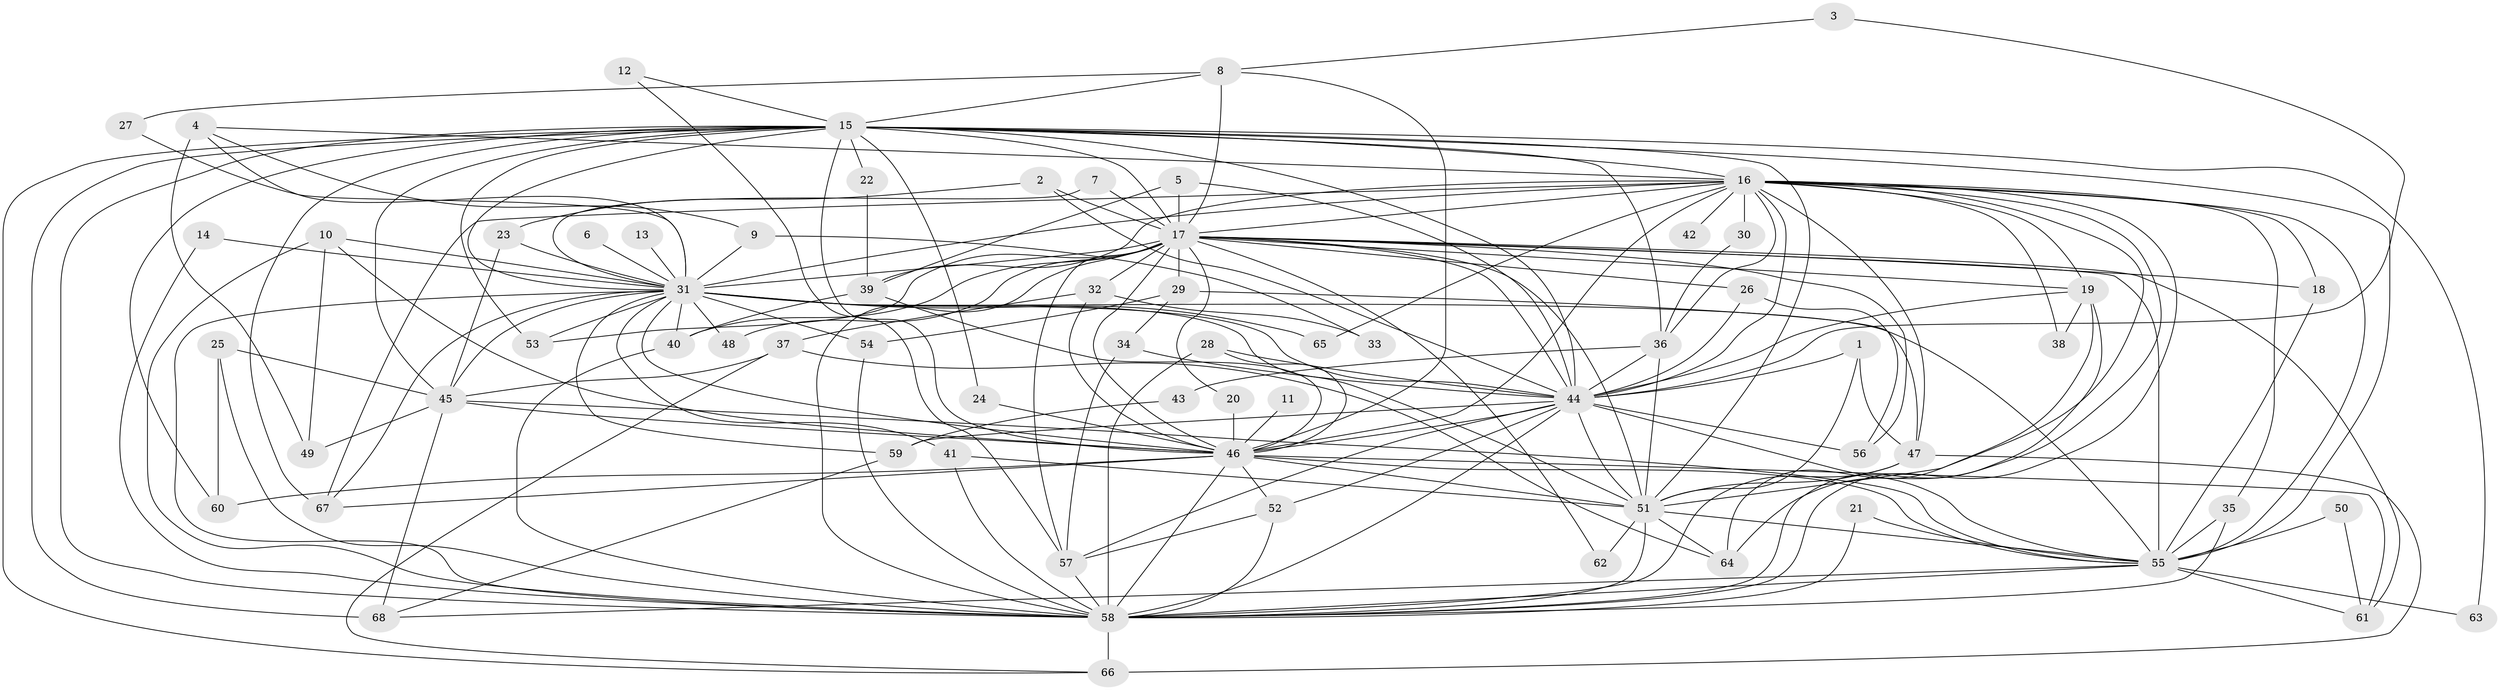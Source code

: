 // original degree distribution, {28: 0.014705882352941176, 30: 0.014705882352941176, 24: 0.014705882352941176, 20: 0.007352941176470588, 35: 0.007352941176470588, 17: 0.007352941176470588, 18: 0.007352941176470588, 4: 0.11029411764705882, 3: 0.19852941176470587, 6: 0.022058823529411766, 5: 0.014705882352941176, 8: 0.007352941176470588, 2: 0.5661764705882353, 9: 0.007352941176470588}
// Generated by graph-tools (version 1.1) at 2025/01/03/09/25 03:01:20]
// undirected, 68 vertices, 186 edges
graph export_dot {
graph [start="1"]
  node [color=gray90,style=filled];
  1;
  2;
  3;
  4;
  5;
  6;
  7;
  8;
  9;
  10;
  11;
  12;
  13;
  14;
  15;
  16;
  17;
  18;
  19;
  20;
  21;
  22;
  23;
  24;
  25;
  26;
  27;
  28;
  29;
  30;
  31;
  32;
  33;
  34;
  35;
  36;
  37;
  38;
  39;
  40;
  41;
  42;
  43;
  44;
  45;
  46;
  47;
  48;
  49;
  50;
  51;
  52;
  53;
  54;
  55;
  56;
  57;
  58;
  59;
  60;
  61;
  62;
  63;
  64;
  65;
  66;
  67;
  68;
  1 -- 44 [weight=1.0];
  1 -- 47 [weight=1.0];
  1 -- 51 [weight=1.0];
  2 -- 17 [weight=1.0];
  2 -- 23 [weight=1.0];
  2 -- 44 [weight=1.0];
  3 -- 8 [weight=1.0];
  3 -- 44 [weight=1.0];
  4 -- 9 [weight=1.0];
  4 -- 16 [weight=1.0];
  4 -- 31 [weight=1.0];
  4 -- 49 [weight=1.0];
  5 -- 17 [weight=1.0];
  5 -- 39 [weight=1.0];
  5 -- 44 [weight=1.0];
  6 -- 31 [weight=1.0];
  7 -- 17 [weight=1.0];
  7 -- 31 [weight=1.0];
  8 -- 15 [weight=1.0];
  8 -- 17 [weight=1.0];
  8 -- 27 [weight=1.0];
  8 -- 46 [weight=1.0];
  9 -- 31 [weight=1.0];
  9 -- 33 [weight=1.0];
  10 -- 31 [weight=1.0];
  10 -- 46 [weight=1.0];
  10 -- 49 [weight=1.0];
  10 -- 58 [weight=1.0];
  11 -- 46 [weight=1.0];
  12 -- 15 [weight=1.0];
  12 -- 57 [weight=1.0];
  13 -- 31 [weight=1.0];
  14 -- 31 [weight=1.0];
  14 -- 58 [weight=1.0];
  15 -- 16 [weight=1.0];
  15 -- 17 [weight=4.0];
  15 -- 22 [weight=1.0];
  15 -- 24 [weight=1.0];
  15 -- 31 [weight=1.0];
  15 -- 36 [weight=1.0];
  15 -- 44 [weight=1.0];
  15 -- 45 [weight=1.0];
  15 -- 46 [weight=3.0];
  15 -- 51 [weight=2.0];
  15 -- 53 [weight=1.0];
  15 -- 55 [weight=1.0];
  15 -- 58 [weight=2.0];
  15 -- 60 [weight=2.0];
  15 -- 63 [weight=1.0];
  15 -- 66 [weight=1.0];
  15 -- 67 [weight=1.0];
  15 -- 68 [weight=1.0];
  16 -- 17 [weight=2.0];
  16 -- 18 [weight=1.0];
  16 -- 19 [weight=1.0];
  16 -- 30 [weight=1.0];
  16 -- 31 [weight=1.0];
  16 -- 35 [weight=1.0];
  16 -- 36 [weight=1.0];
  16 -- 38 [weight=1.0];
  16 -- 39 [weight=1.0];
  16 -- 42 [weight=1.0];
  16 -- 44 [weight=1.0];
  16 -- 46 [weight=2.0];
  16 -- 47 [weight=1.0];
  16 -- 51 [weight=1.0];
  16 -- 55 [weight=1.0];
  16 -- 58 [weight=1.0];
  16 -- 64 [weight=1.0];
  16 -- 65 [weight=1.0];
  16 -- 67 [weight=1.0];
  17 -- 18 [weight=1.0];
  17 -- 19 [weight=1.0];
  17 -- 20 [weight=1.0];
  17 -- 26 [weight=2.0];
  17 -- 29 [weight=1.0];
  17 -- 31 [weight=4.0];
  17 -- 32 [weight=1.0];
  17 -- 40 [weight=2.0];
  17 -- 44 [weight=2.0];
  17 -- 46 [weight=2.0];
  17 -- 48 [weight=1.0];
  17 -- 51 [weight=2.0];
  17 -- 53 [weight=1.0];
  17 -- 55 [weight=3.0];
  17 -- 56 [weight=1.0];
  17 -- 57 [weight=2.0];
  17 -- 58 [weight=2.0];
  17 -- 61 [weight=1.0];
  17 -- 62 [weight=1.0];
  18 -- 55 [weight=1.0];
  19 -- 38 [weight=1.0];
  19 -- 44 [weight=1.0];
  19 -- 58 [weight=1.0];
  19 -- 64 [weight=1.0];
  20 -- 46 [weight=1.0];
  21 -- 55 [weight=1.0];
  21 -- 58 [weight=2.0];
  22 -- 39 [weight=1.0];
  23 -- 31 [weight=1.0];
  23 -- 45 [weight=1.0];
  24 -- 46 [weight=1.0];
  25 -- 45 [weight=1.0];
  25 -- 58 [weight=1.0];
  25 -- 60 [weight=1.0];
  26 -- 44 [weight=1.0];
  26 -- 56 [weight=1.0];
  27 -- 31 [weight=1.0];
  28 -- 44 [weight=1.0];
  28 -- 46 [weight=1.0];
  28 -- 58 [weight=2.0];
  29 -- 34 [weight=1.0];
  29 -- 47 [weight=1.0];
  29 -- 54 [weight=1.0];
  30 -- 36 [weight=1.0];
  31 -- 40 [weight=1.0];
  31 -- 41 [weight=1.0];
  31 -- 44 [weight=2.0];
  31 -- 45 [weight=1.0];
  31 -- 46 [weight=1.0];
  31 -- 48 [weight=1.0];
  31 -- 51 [weight=1.0];
  31 -- 53 [weight=1.0];
  31 -- 54 [weight=1.0];
  31 -- 55 [weight=2.0];
  31 -- 58 [weight=1.0];
  31 -- 59 [weight=1.0];
  31 -- 65 [weight=1.0];
  31 -- 67 [weight=1.0];
  32 -- 33 [weight=1.0];
  32 -- 37 [weight=1.0];
  32 -- 46 [weight=1.0];
  34 -- 44 [weight=1.0];
  34 -- 57 [weight=1.0];
  35 -- 55 [weight=1.0];
  35 -- 58 [weight=1.0];
  36 -- 43 [weight=1.0];
  36 -- 44 [weight=2.0];
  36 -- 51 [weight=1.0];
  37 -- 45 [weight=1.0];
  37 -- 64 [weight=1.0];
  37 -- 66 [weight=1.0];
  39 -- 40 [weight=1.0];
  39 -- 46 [weight=2.0];
  40 -- 58 [weight=1.0];
  41 -- 51 [weight=1.0];
  41 -- 58 [weight=1.0];
  43 -- 59 [weight=1.0];
  44 -- 46 [weight=1.0];
  44 -- 51 [weight=1.0];
  44 -- 52 [weight=1.0];
  44 -- 55 [weight=1.0];
  44 -- 56 [weight=1.0];
  44 -- 57 [weight=1.0];
  44 -- 58 [weight=1.0];
  44 -- 59 [weight=1.0];
  45 -- 46 [weight=1.0];
  45 -- 49 [weight=1.0];
  45 -- 55 [weight=1.0];
  45 -- 68 [weight=1.0];
  46 -- 51 [weight=2.0];
  46 -- 52 [weight=1.0];
  46 -- 55 [weight=1.0];
  46 -- 58 [weight=2.0];
  46 -- 60 [weight=1.0];
  46 -- 61 [weight=1.0];
  46 -- 67 [weight=1.0];
  47 -- 51 [weight=2.0];
  47 -- 58 [weight=1.0];
  47 -- 66 [weight=1.0];
  50 -- 55 [weight=1.0];
  50 -- 61 [weight=1.0];
  51 -- 55 [weight=1.0];
  51 -- 58 [weight=1.0];
  51 -- 62 [weight=1.0];
  51 -- 64 [weight=1.0];
  52 -- 57 [weight=1.0];
  52 -- 58 [weight=1.0];
  54 -- 58 [weight=1.0];
  55 -- 58 [weight=1.0];
  55 -- 61 [weight=1.0];
  55 -- 63 [weight=2.0];
  55 -- 68 [weight=1.0];
  57 -- 58 [weight=1.0];
  58 -- 66 [weight=2.0];
  59 -- 68 [weight=1.0];
}
